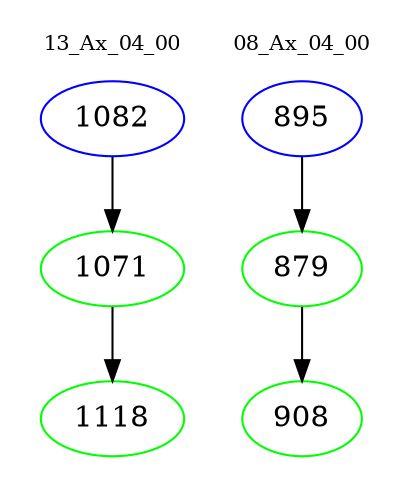 digraph{
subgraph cluster_0 {
color = white
label = "13_Ax_04_00";
fontsize=10;
T0_1082 [label="1082", color="blue"]
T0_1082 -> T0_1071 [color="black"]
T0_1071 [label="1071", color="green"]
T0_1071 -> T0_1118 [color="black"]
T0_1118 [label="1118", color="green"]
}
subgraph cluster_1 {
color = white
label = "08_Ax_04_00";
fontsize=10;
T1_895 [label="895", color="blue"]
T1_895 -> T1_879 [color="black"]
T1_879 [label="879", color="green"]
T1_879 -> T1_908 [color="black"]
T1_908 [label="908", color="green"]
}
}
